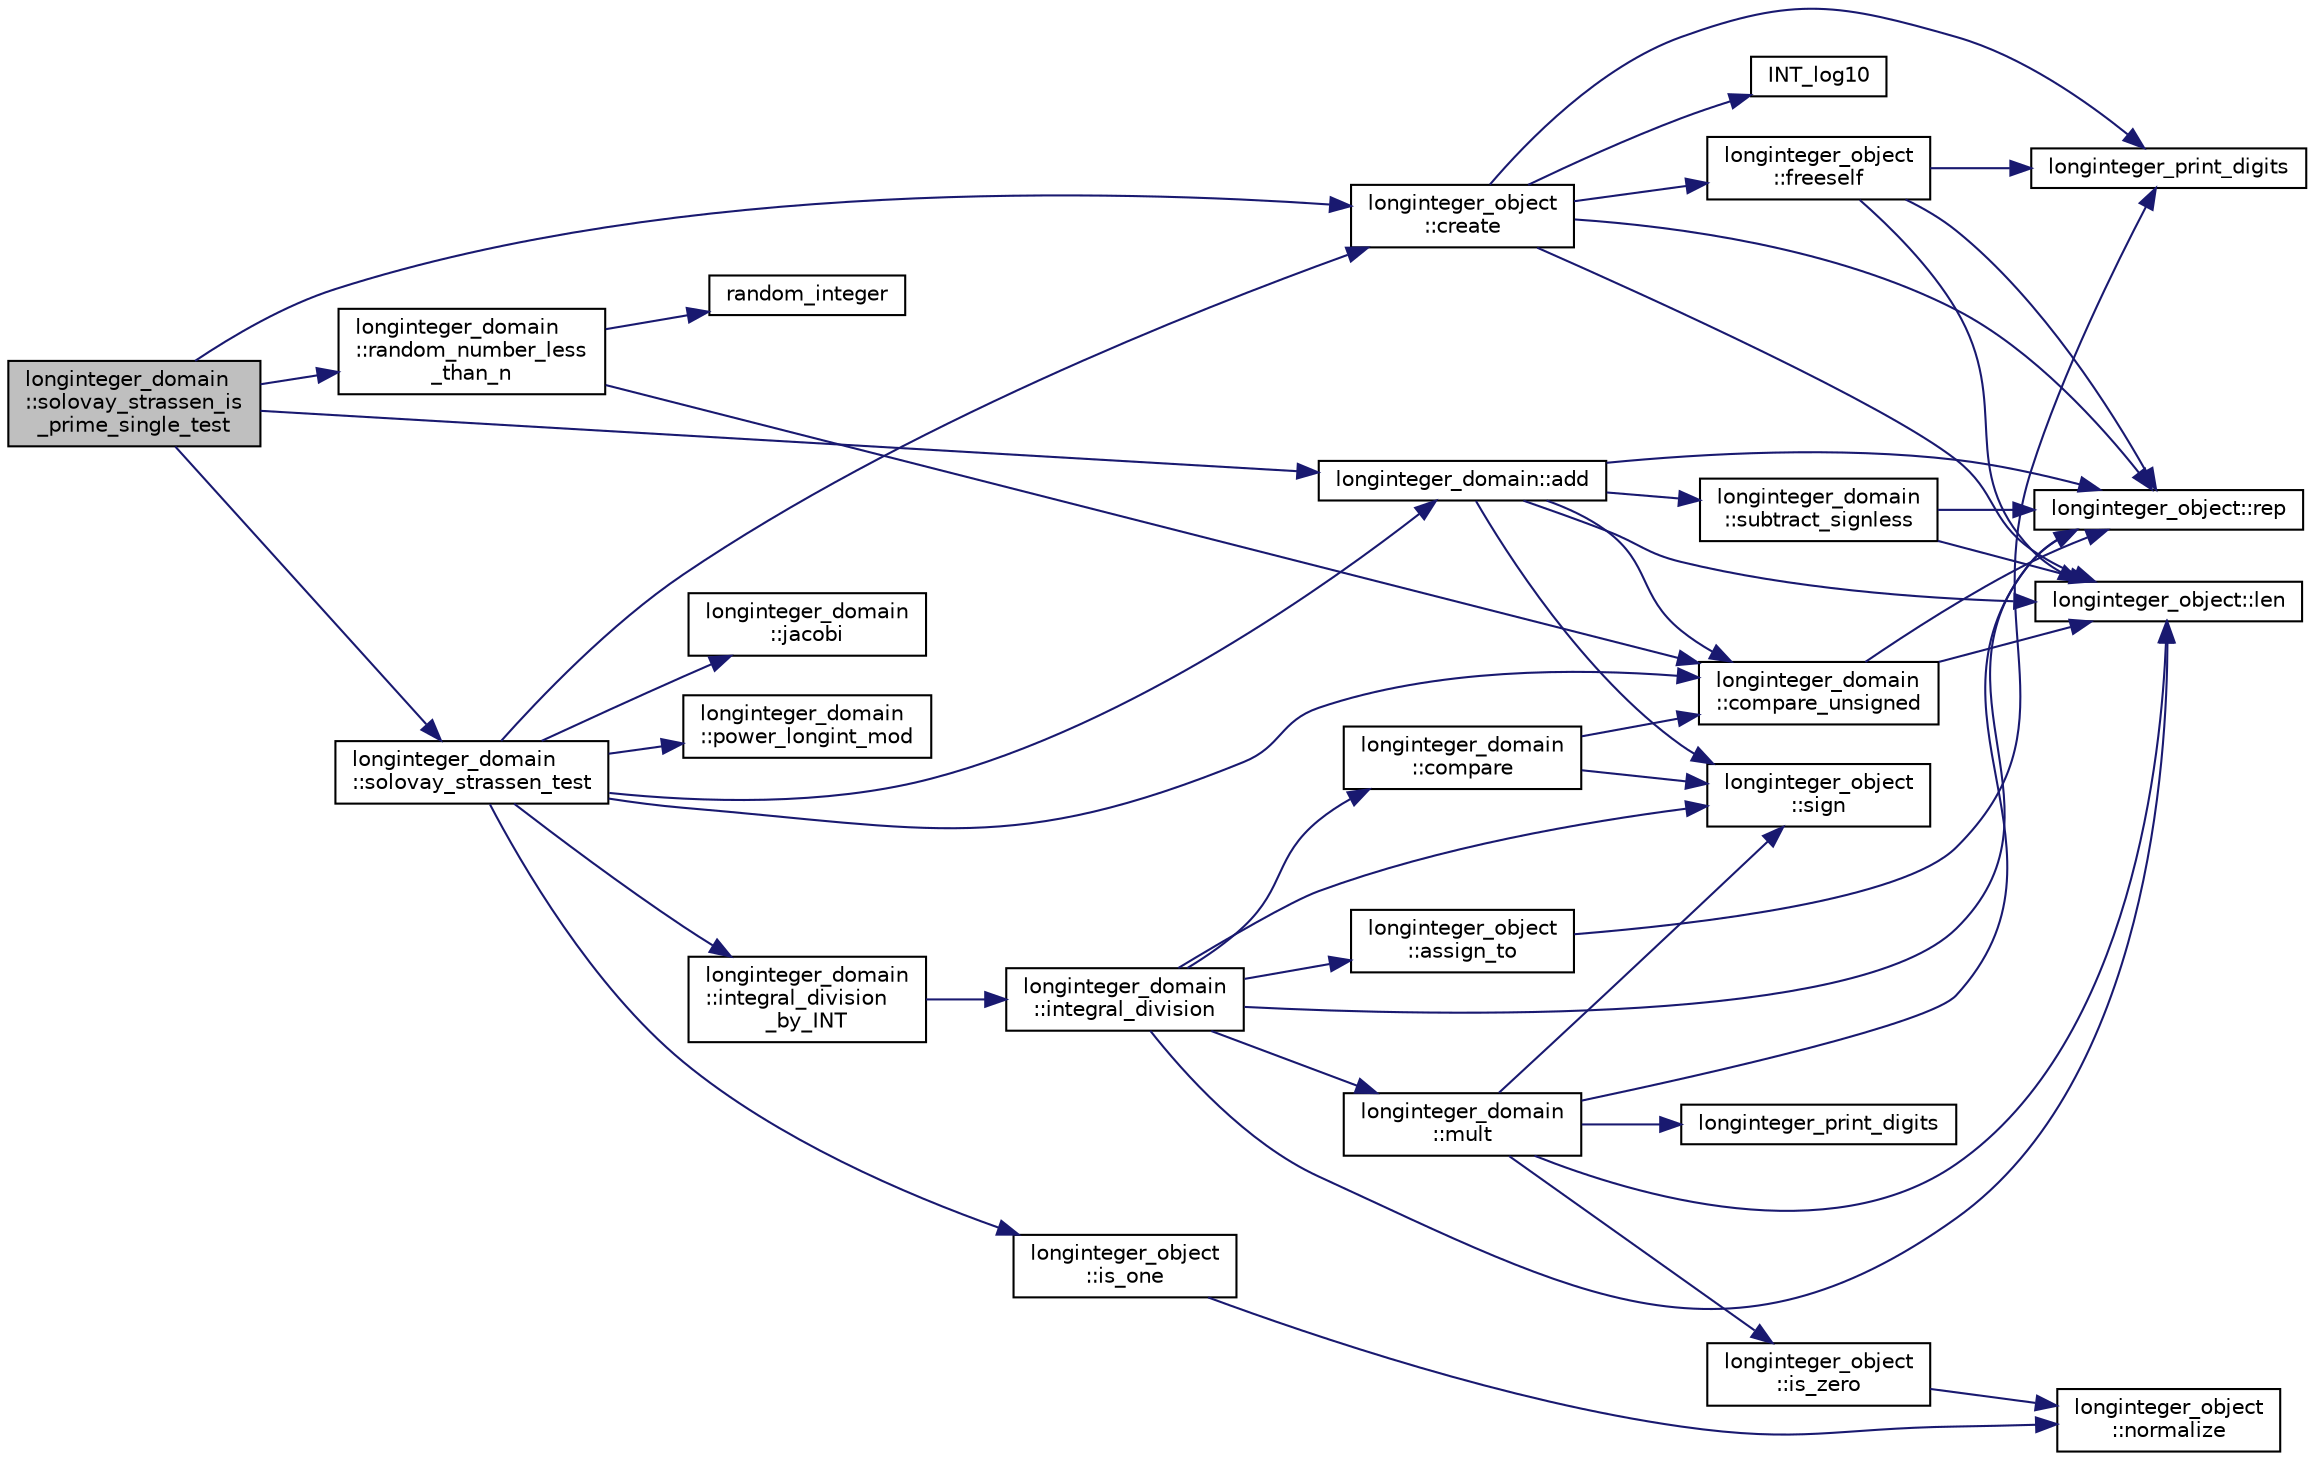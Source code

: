 digraph "longinteger_domain::solovay_strassen_is_prime_single_test"
{
  edge [fontname="Helvetica",fontsize="10",labelfontname="Helvetica",labelfontsize="10"];
  node [fontname="Helvetica",fontsize="10",shape=record];
  rankdir="LR";
  Node776 [label="longinteger_domain\l::solovay_strassen_is\l_prime_single_test",height=0.2,width=0.4,color="black", fillcolor="grey75", style="filled", fontcolor="black"];
  Node776 -> Node777 [color="midnightblue",fontsize="10",style="solid",fontname="Helvetica"];
  Node777 [label="longinteger_object\l::create",height=0.2,width=0.4,color="black", fillcolor="white", style="filled",URL="$dd/d7e/classlonginteger__object.html#a95d2eebc60849c3963a49298b1f498c2"];
  Node777 -> Node778 [color="midnightblue",fontsize="10",style="solid",fontname="Helvetica"];
  Node778 [label="longinteger_object\l::freeself",height=0.2,width=0.4,color="black", fillcolor="white", style="filled",URL="$dd/d7e/classlonginteger__object.html#a06450f8c4795d81da6d680830ef958a1"];
  Node778 -> Node779 [color="midnightblue",fontsize="10",style="solid",fontname="Helvetica"];
  Node779 [label="longinteger_print_digits",height=0.2,width=0.4,color="black", fillcolor="white", style="filled",URL="$de/dc5/algebra__and__number__theory_8h.html#ac2bac7b12f5b6440b8dad275cd7a157d"];
  Node778 -> Node780 [color="midnightblue",fontsize="10",style="solid",fontname="Helvetica"];
  Node780 [label="longinteger_object::rep",height=0.2,width=0.4,color="black", fillcolor="white", style="filled",URL="$dd/d7e/classlonginteger__object.html#a3ecaf12738cc721d281c416503f241e2"];
  Node778 -> Node781 [color="midnightblue",fontsize="10",style="solid",fontname="Helvetica"];
  Node781 [label="longinteger_object::len",height=0.2,width=0.4,color="black", fillcolor="white", style="filled",URL="$dd/d7e/classlonginteger__object.html#a0bfeae35be8a6fd44ed7f76413596ab1"];
  Node777 -> Node782 [color="midnightblue",fontsize="10",style="solid",fontname="Helvetica"];
  Node782 [label="INT_log10",height=0.2,width=0.4,color="black", fillcolor="white", style="filled",URL="$de/dc5/algebra__and__number__theory_8h.html#a98bc0a6c562370a355165d2538dac250"];
  Node777 -> Node779 [color="midnightblue",fontsize="10",style="solid",fontname="Helvetica"];
  Node777 -> Node780 [color="midnightblue",fontsize="10",style="solid",fontname="Helvetica"];
  Node777 -> Node781 [color="midnightblue",fontsize="10",style="solid",fontname="Helvetica"];
  Node776 -> Node783 [color="midnightblue",fontsize="10",style="solid",fontname="Helvetica"];
  Node783 [label="longinteger_domain::add",height=0.2,width=0.4,color="black", fillcolor="white", style="filled",URL="$d2/d7a/classlonginteger__domain.html#a2b9c10fbac79f7bbbbd65c7265cdc533"];
  Node783 -> Node781 [color="midnightblue",fontsize="10",style="solid",fontname="Helvetica"];
  Node783 -> Node784 [color="midnightblue",fontsize="10",style="solid",fontname="Helvetica"];
  Node784 [label="longinteger_object\l::sign",height=0.2,width=0.4,color="black", fillcolor="white", style="filled",URL="$dd/d7e/classlonginteger__object.html#ab69549d0bd669e44d776f14ab1a0a344"];
  Node783 -> Node785 [color="midnightblue",fontsize="10",style="solid",fontname="Helvetica"];
  Node785 [label="longinteger_domain\l::compare_unsigned",height=0.2,width=0.4,color="black", fillcolor="white", style="filled",URL="$d2/d7a/classlonginteger__domain.html#ad4328779ebda00cbf85f5bddcc1a125f"];
  Node785 -> Node781 [color="midnightblue",fontsize="10",style="solid",fontname="Helvetica"];
  Node785 -> Node780 [color="midnightblue",fontsize="10",style="solid",fontname="Helvetica"];
  Node783 -> Node786 [color="midnightblue",fontsize="10",style="solid",fontname="Helvetica"];
  Node786 [label="longinteger_domain\l::subtract_signless",height=0.2,width=0.4,color="black", fillcolor="white", style="filled",URL="$d2/d7a/classlonginteger__domain.html#ae3c122c0ba79ac3bf90bf8dbdd245826"];
  Node786 -> Node781 [color="midnightblue",fontsize="10",style="solid",fontname="Helvetica"];
  Node786 -> Node780 [color="midnightblue",fontsize="10",style="solid",fontname="Helvetica"];
  Node783 -> Node780 [color="midnightblue",fontsize="10",style="solid",fontname="Helvetica"];
  Node776 -> Node787 [color="midnightblue",fontsize="10",style="solid",fontname="Helvetica"];
  Node787 [label="longinteger_domain\l::random_number_less\l_than_n",height=0.2,width=0.4,color="black", fillcolor="white", style="filled",URL="$d2/d7a/classlonginteger__domain.html#a1b04f1721c5b5d8df684344e0d94cb2b"];
  Node787 -> Node788 [color="midnightblue",fontsize="10",style="solid",fontname="Helvetica"];
  Node788 [label="random_integer",height=0.2,width=0.4,color="black", fillcolor="white", style="filled",URL="$d5/db4/io__and__os_8h.html#a509937846575424b1c8863e1bb96a766"];
  Node787 -> Node785 [color="midnightblue",fontsize="10",style="solid",fontname="Helvetica"];
  Node776 -> Node789 [color="midnightblue",fontsize="10",style="solid",fontname="Helvetica"];
  Node789 [label="longinteger_domain\l::solovay_strassen_test",height=0.2,width=0.4,color="black", fillcolor="white", style="filled",URL="$d2/d7a/classlonginteger__domain.html#a91e8824ed631a5b32239e3d9027d6578"];
  Node789 -> Node777 [color="midnightblue",fontsize="10",style="solid",fontname="Helvetica"];
  Node789 -> Node783 [color="midnightblue",fontsize="10",style="solid",fontname="Helvetica"];
  Node789 -> Node790 [color="midnightblue",fontsize="10",style="solid",fontname="Helvetica"];
  Node790 [label="longinteger_domain\l::jacobi",height=0.2,width=0.4,color="black", fillcolor="white", style="filled",URL="$d2/d7a/classlonginteger__domain.html#adde68f272ee11024aae54ca1351989a6"];
  Node789 -> Node791 [color="midnightblue",fontsize="10",style="solid",fontname="Helvetica"];
  Node791 [label="longinteger_domain\l::integral_division\l_by_INT",height=0.2,width=0.4,color="black", fillcolor="white", style="filled",URL="$d2/d7a/classlonginteger__domain.html#a5184e0be0edaa5f5de9f332b033d66d1"];
  Node791 -> Node792 [color="midnightblue",fontsize="10",style="solid",fontname="Helvetica"];
  Node792 [label="longinteger_domain\l::integral_division",height=0.2,width=0.4,color="black", fillcolor="white", style="filled",URL="$d2/d7a/classlonginteger__domain.html#a1ecbac0518646945d9633a86844846aa"];
  Node792 -> Node784 [color="midnightblue",fontsize="10",style="solid",fontname="Helvetica"];
  Node792 -> Node793 [color="midnightblue",fontsize="10",style="solid",fontname="Helvetica"];
  Node793 [label="longinteger_domain\l::compare",height=0.2,width=0.4,color="black", fillcolor="white", style="filled",URL="$d2/d7a/classlonginteger__domain.html#a6780a80b91bf044dde737578b2e19a02"];
  Node793 -> Node784 [color="midnightblue",fontsize="10",style="solid",fontname="Helvetica"];
  Node793 -> Node785 [color="midnightblue",fontsize="10",style="solid",fontname="Helvetica"];
  Node792 -> Node794 [color="midnightblue",fontsize="10",style="solid",fontname="Helvetica"];
  Node794 [label="longinteger_object\l::assign_to",height=0.2,width=0.4,color="black", fillcolor="white", style="filled",URL="$dd/d7e/classlonginteger__object.html#a891b9d0947bfce181245ab5cffe9482a"];
  Node794 -> Node779 [color="midnightblue",fontsize="10",style="solid",fontname="Helvetica"];
  Node792 -> Node795 [color="midnightblue",fontsize="10",style="solid",fontname="Helvetica"];
  Node795 [label="longinteger_domain\l::mult",height=0.2,width=0.4,color="black", fillcolor="white", style="filled",URL="$d2/d7a/classlonginteger__domain.html#add02b012364cf88ba81d81930b284c35"];
  Node795 -> Node796 [color="midnightblue",fontsize="10",style="solid",fontname="Helvetica"];
  Node796 [label="longinteger_object\l::is_zero",height=0.2,width=0.4,color="black", fillcolor="white", style="filled",URL="$dd/d7e/classlonginteger__object.html#a0946732d08e5180a00480f4c40667101"];
  Node796 -> Node797 [color="midnightblue",fontsize="10",style="solid",fontname="Helvetica"];
  Node797 [label="longinteger_object\l::normalize",height=0.2,width=0.4,color="black", fillcolor="white", style="filled",URL="$dd/d7e/classlonginteger__object.html#ae27040d862a5624e98fc9582daa889ee"];
  Node795 -> Node784 [color="midnightblue",fontsize="10",style="solid",fontname="Helvetica"];
  Node795 -> Node781 [color="midnightblue",fontsize="10",style="solid",fontname="Helvetica"];
  Node795 -> Node798 [color="midnightblue",fontsize="10",style="solid",fontname="Helvetica"];
  Node798 [label="longinteger_print_digits",height=0.2,width=0.4,color="black", fillcolor="white", style="filled",URL="$d6/d94/longinteger__domain_8_c.html#ac2bac7b12f5b6440b8dad275cd7a157d"];
  Node795 -> Node780 [color="midnightblue",fontsize="10",style="solid",fontname="Helvetica"];
  Node792 -> Node781 [color="midnightblue",fontsize="10",style="solid",fontname="Helvetica"];
  Node792 -> Node780 [color="midnightblue",fontsize="10",style="solid",fontname="Helvetica"];
  Node789 -> Node799 [color="midnightblue",fontsize="10",style="solid",fontname="Helvetica"];
  Node799 [label="longinteger_domain\l::power_longint_mod",height=0.2,width=0.4,color="black", fillcolor="white", style="filled",URL="$d2/d7a/classlonginteger__domain.html#a3ff8c89ead7fa5287d2a7ba1cfea2c1f"];
  Node789 -> Node800 [color="midnightblue",fontsize="10",style="solid",fontname="Helvetica"];
  Node800 [label="longinteger_object\l::is_one",height=0.2,width=0.4,color="black", fillcolor="white", style="filled",URL="$dd/d7e/classlonginteger__object.html#adeab597c8bb66f36eb085f046d1df656"];
  Node800 -> Node797 [color="midnightblue",fontsize="10",style="solid",fontname="Helvetica"];
  Node789 -> Node785 [color="midnightblue",fontsize="10",style="solid",fontname="Helvetica"];
}
